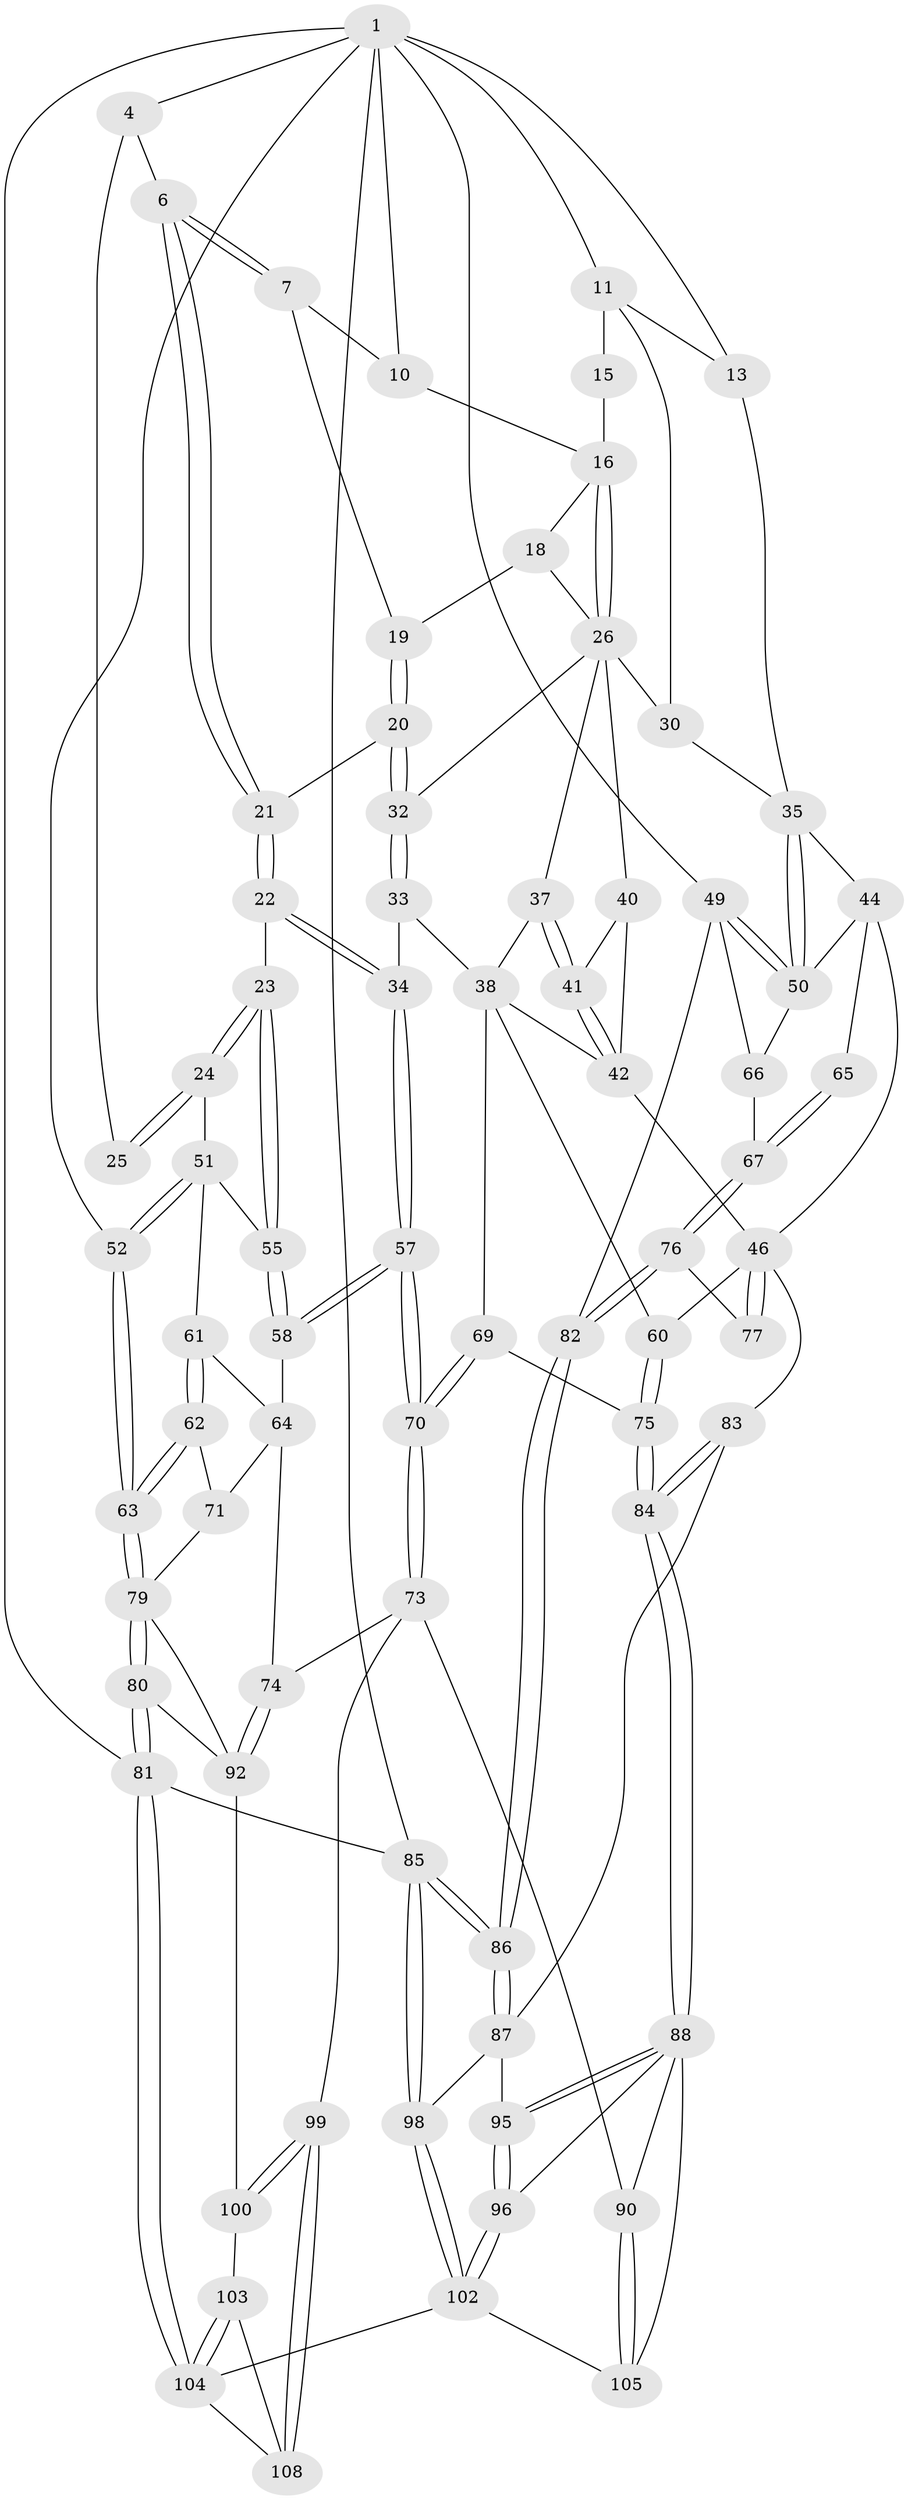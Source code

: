 // original degree distribution, {3: 0.018518518518518517, 6: 0.21296296296296297, 5: 0.5370370370370371, 4: 0.23148148148148148}
// Generated by graph-tools (version 1.1) at 2025/21/03/04/25 18:21:21]
// undirected, 75 vertices, 176 edges
graph export_dot {
graph [start="1"]
  node [color=gray90,style=filled];
  1 [pos="+0.7899268214642928+0",super="+9+2"];
  4 [pos="+0+0",super="+5"];
  6 [pos="+0.23821016085944086+0"];
  7 [pos="+0.3428509317749191+0",super="+8"];
  10 [pos="+0.6325788841810388+0.08596061385480623"];
  11 [pos="+0.8067631714694711+0",super="+12"];
  13 [pos="+1+0.1521109101864721"];
  15 [pos="+0.7232253282287592+0.1327251592338693"];
  16 [pos="+0.7086482266865788+0.1341772080123436",super="+17"];
  18 [pos="+0.590839516463167+0.1309614428996029"];
  19 [pos="+0.5597371808964089+0.10120007573021361"];
  20 [pos="+0.3798646679687353+0.14719830205129794"];
  21 [pos="+0.31116640321426287+0.07609708424150982"];
  22 [pos="+0.21409154985478707+0.3250439615858227"];
  23 [pos="+0.19269343584626766+0.3256717397014497"];
  24 [pos="+0.12586163419990984+0.3163243437456383"];
  25 [pos="+0.12461491760586166+0.3085883755053011"];
  26 [pos="+0.668734879037644+0.23255879633664603",super="+31+27"];
  30 [pos="+0.7978112853089545+0.28676960314730054"];
  32 [pos="+0.4664772709596448+0.25270231149801226"];
  33 [pos="+0.4341641026081937+0.3050723651811967"];
  34 [pos="+0.27119496214963207+0.37314420438177526"];
  35 [pos="+0.8940776730632386+0.32457489520491234",super="+36"];
  37 [pos="+0.5685884886263153+0.2877255102924257"];
  38 [pos="+0.554565789851159+0.35033690733338974",super="+39+43"];
  40 [pos="+0.6883012944836111+0.3411073489403951"];
  41 [pos="+0.6247074606651822+0.3319843784625923"];
  42 [pos="+0.611057552149258+0.4245703193632987",super="+48"];
  44 [pos="+0.8392931412717007+0.36336356894356486",super="+45+54"];
  46 [pos="+0.7562349058011125+0.4868185909166118",super="+47"];
  49 [pos="+1+0.4424532910647946",super="+68"];
  50 [pos="+1+0.3961646274800711",super="+53"];
  51 [pos="+0.08671917073829616+0.33064847544701825",super="+56"];
  52 [pos="+0+0.334261946702839"];
  55 [pos="+0.14149990840515012+0.48469020897391"];
  57 [pos="+0.32764698514591495+0.6197450167311347"];
  58 [pos="+0.14288675598782877+0.48908287795537947"];
  60 [pos="+0.5736321444525448+0.5425530394405554"];
  61 [pos="+0.09072717245061594+0.4414010563915864"];
  62 [pos="+0+0.5963152740739212"];
  63 [pos="+0+0.5827240000253724"];
  64 [pos="+0.08503367410685513+0.515674607967028",super="+72"];
  65 [pos="+0.8475155660227122+0.5204467895562112"];
  66 [pos="+0.9532753354773075+0.5050616960103927"];
  67 [pos="+0.8886340175053499+0.5804022129097806"];
  69 [pos="+0.48164592512783044+0.5981293590550861"];
  70 [pos="+0.3327471449851292+0.6308673568301493"];
  71 [pos="+0+0.5975062287511823"];
  73 [pos="+0.3041451201922437+0.6677990401219888",super="+91"];
  74 [pos="+0.20345943269255717+0.692204459394624"];
  75 [pos="+0.48489685609943867+0.59859052637013"];
  76 [pos="+0.898377409881853+0.620026807963528"];
  77 [pos="+0.8001063905400884+0.6540762902599084"];
  79 [pos="+0+0.7984201980395786",super="+93"];
  80 [pos="+0+1"];
  81 [pos="+0+1"];
  82 [pos="+1+0.8728460198647695"];
  83 [pos="+0.7530169436340265+0.7060889013740216"];
  84 [pos="+0.5847732426015515+0.7177318694374087"];
  85 [pos="+1+1"];
  86 [pos="+1+0.9642803030615896"];
  87 [pos="+0.7759421198057446+0.7515741914027534",super="+94"];
  88 [pos="+0.5855891560886342+0.7249218234439415",super="+89"];
  90 [pos="+0.4335370908187586+0.8808266152878684"];
  92 [pos="+0.10376956363344537+0.8439035036756802",super="+101"];
  95 [pos="+0.6965824513755353+0.8448819873862743"];
  96 [pos="+0.6459089666491357+0.9517014407565909"];
  98 [pos="+1+1"];
  99 [pos="+0.2817189814787016+0.9645072118225096"];
  100 [pos="+0.10952929835815249+0.8673621870465891"];
  102 [pos="+0.7457467917207259+1",super="+106"];
  103 [pos="+0.10718072543161704+0.918861832580848"];
  104 [pos="+0+1",super="+107"];
  105 [pos="+0.47182452176522843+0.9308661195626335"];
  108 [pos="+0.2750742498811898+1"];
  1 -- 10;
  1 -- 11;
  1 -- 81;
  1 -- 49;
  1 -- 4;
  1 -- 52;
  1 -- 85;
  1 -- 13;
  4 -- 25 [weight=2];
  4 -- 6;
  6 -- 7;
  6 -- 7;
  6 -- 21;
  6 -- 21;
  7 -- 19;
  7 -- 10;
  10 -- 16;
  11 -- 15 [weight=2];
  11 -- 13;
  11 -- 30;
  13 -- 35;
  15 -- 16;
  16 -- 26;
  16 -- 26;
  16 -- 18;
  18 -- 19;
  18 -- 26;
  19 -- 20;
  19 -- 20;
  20 -- 21;
  20 -- 32;
  20 -- 32;
  21 -- 22;
  21 -- 22;
  22 -- 23;
  22 -- 34;
  22 -- 34;
  23 -- 24;
  23 -- 24;
  23 -- 55;
  23 -- 55;
  24 -- 25;
  24 -- 25;
  24 -- 51;
  26 -- 40;
  26 -- 30;
  26 -- 32;
  26 -- 37;
  30 -- 35;
  32 -- 33;
  32 -- 33;
  33 -- 34;
  33 -- 38;
  34 -- 57;
  34 -- 57;
  35 -- 50;
  35 -- 50;
  35 -- 44;
  37 -- 38;
  37 -- 41;
  37 -- 41;
  38 -- 69;
  38 -- 42;
  38 -- 60;
  40 -- 41;
  40 -- 42;
  41 -- 42;
  41 -- 42;
  42 -- 46;
  44 -- 65 [weight=2];
  44 -- 46;
  44 -- 50;
  46 -- 77 [weight=2];
  46 -- 77;
  46 -- 83;
  46 -- 60;
  49 -- 50;
  49 -- 50;
  49 -- 66;
  49 -- 82;
  50 -- 66;
  51 -- 52;
  51 -- 52;
  51 -- 61;
  51 -- 55;
  52 -- 63;
  52 -- 63;
  55 -- 58;
  55 -- 58;
  57 -- 58;
  57 -- 58;
  57 -- 70;
  57 -- 70;
  58 -- 64;
  60 -- 75;
  60 -- 75;
  61 -- 62;
  61 -- 62;
  61 -- 64;
  62 -- 63;
  62 -- 63;
  62 -- 71;
  63 -- 79;
  63 -- 79;
  64 -- 74;
  64 -- 71;
  65 -- 67;
  65 -- 67;
  66 -- 67;
  67 -- 76;
  67 -- 76;
  69 -- 70;
  69 -- 70;
  69 -- 75;
  70 -- 73;
  70 -- 73;
  71 -- 79;
  73 -- 74;
  73 -- 90;
  73 -- 99;
  74 -- 92;
  74 -- 92;
  75 -- 84;
  75 -- 84;
  76 -- 77;
  76 -- 82;
  76 -- 82;
  79 -- 80;
  79 -- 80;
  79 -- 92;
  80 -- 81;
  80 -- 81;
  80 -- 92;
  81 -- 104;
  81 -- 104;
  81 -- 85;
  82 -- 86;
  82 -- 86;
  83 -- 84;
  83 -- 84;
  83 -- 87;
  84 -- 88;
  84 -- 88;
  85 -- 86;
  85 -- 86;
  85 -- 98;
  85 -- 98;
  86 -- 87;
  86 -- 87;
  87 -- 98;
  87 -- 95;
  88 -- 95;
  88 -- 95;
  88 -- 105;
  88 -- 90;
  88 -- 96;
  90 -- 105;
  90 -- 105;
  92 -- 100;
  95 -- 96;
  95 -- 96;
  96 -- 102;
  96 -- 102;
  98 -- 102;
  98 -- 102;
  99 -- 100;
  99 -- 100;
  99 -- 108;
  99 -- 108;
  100 -- 103;
  102 -- 105;
  102 -- 104;
  103 -- 104;
  103 -- 104;
  103 -- 108;
  104 -- 108;
}
